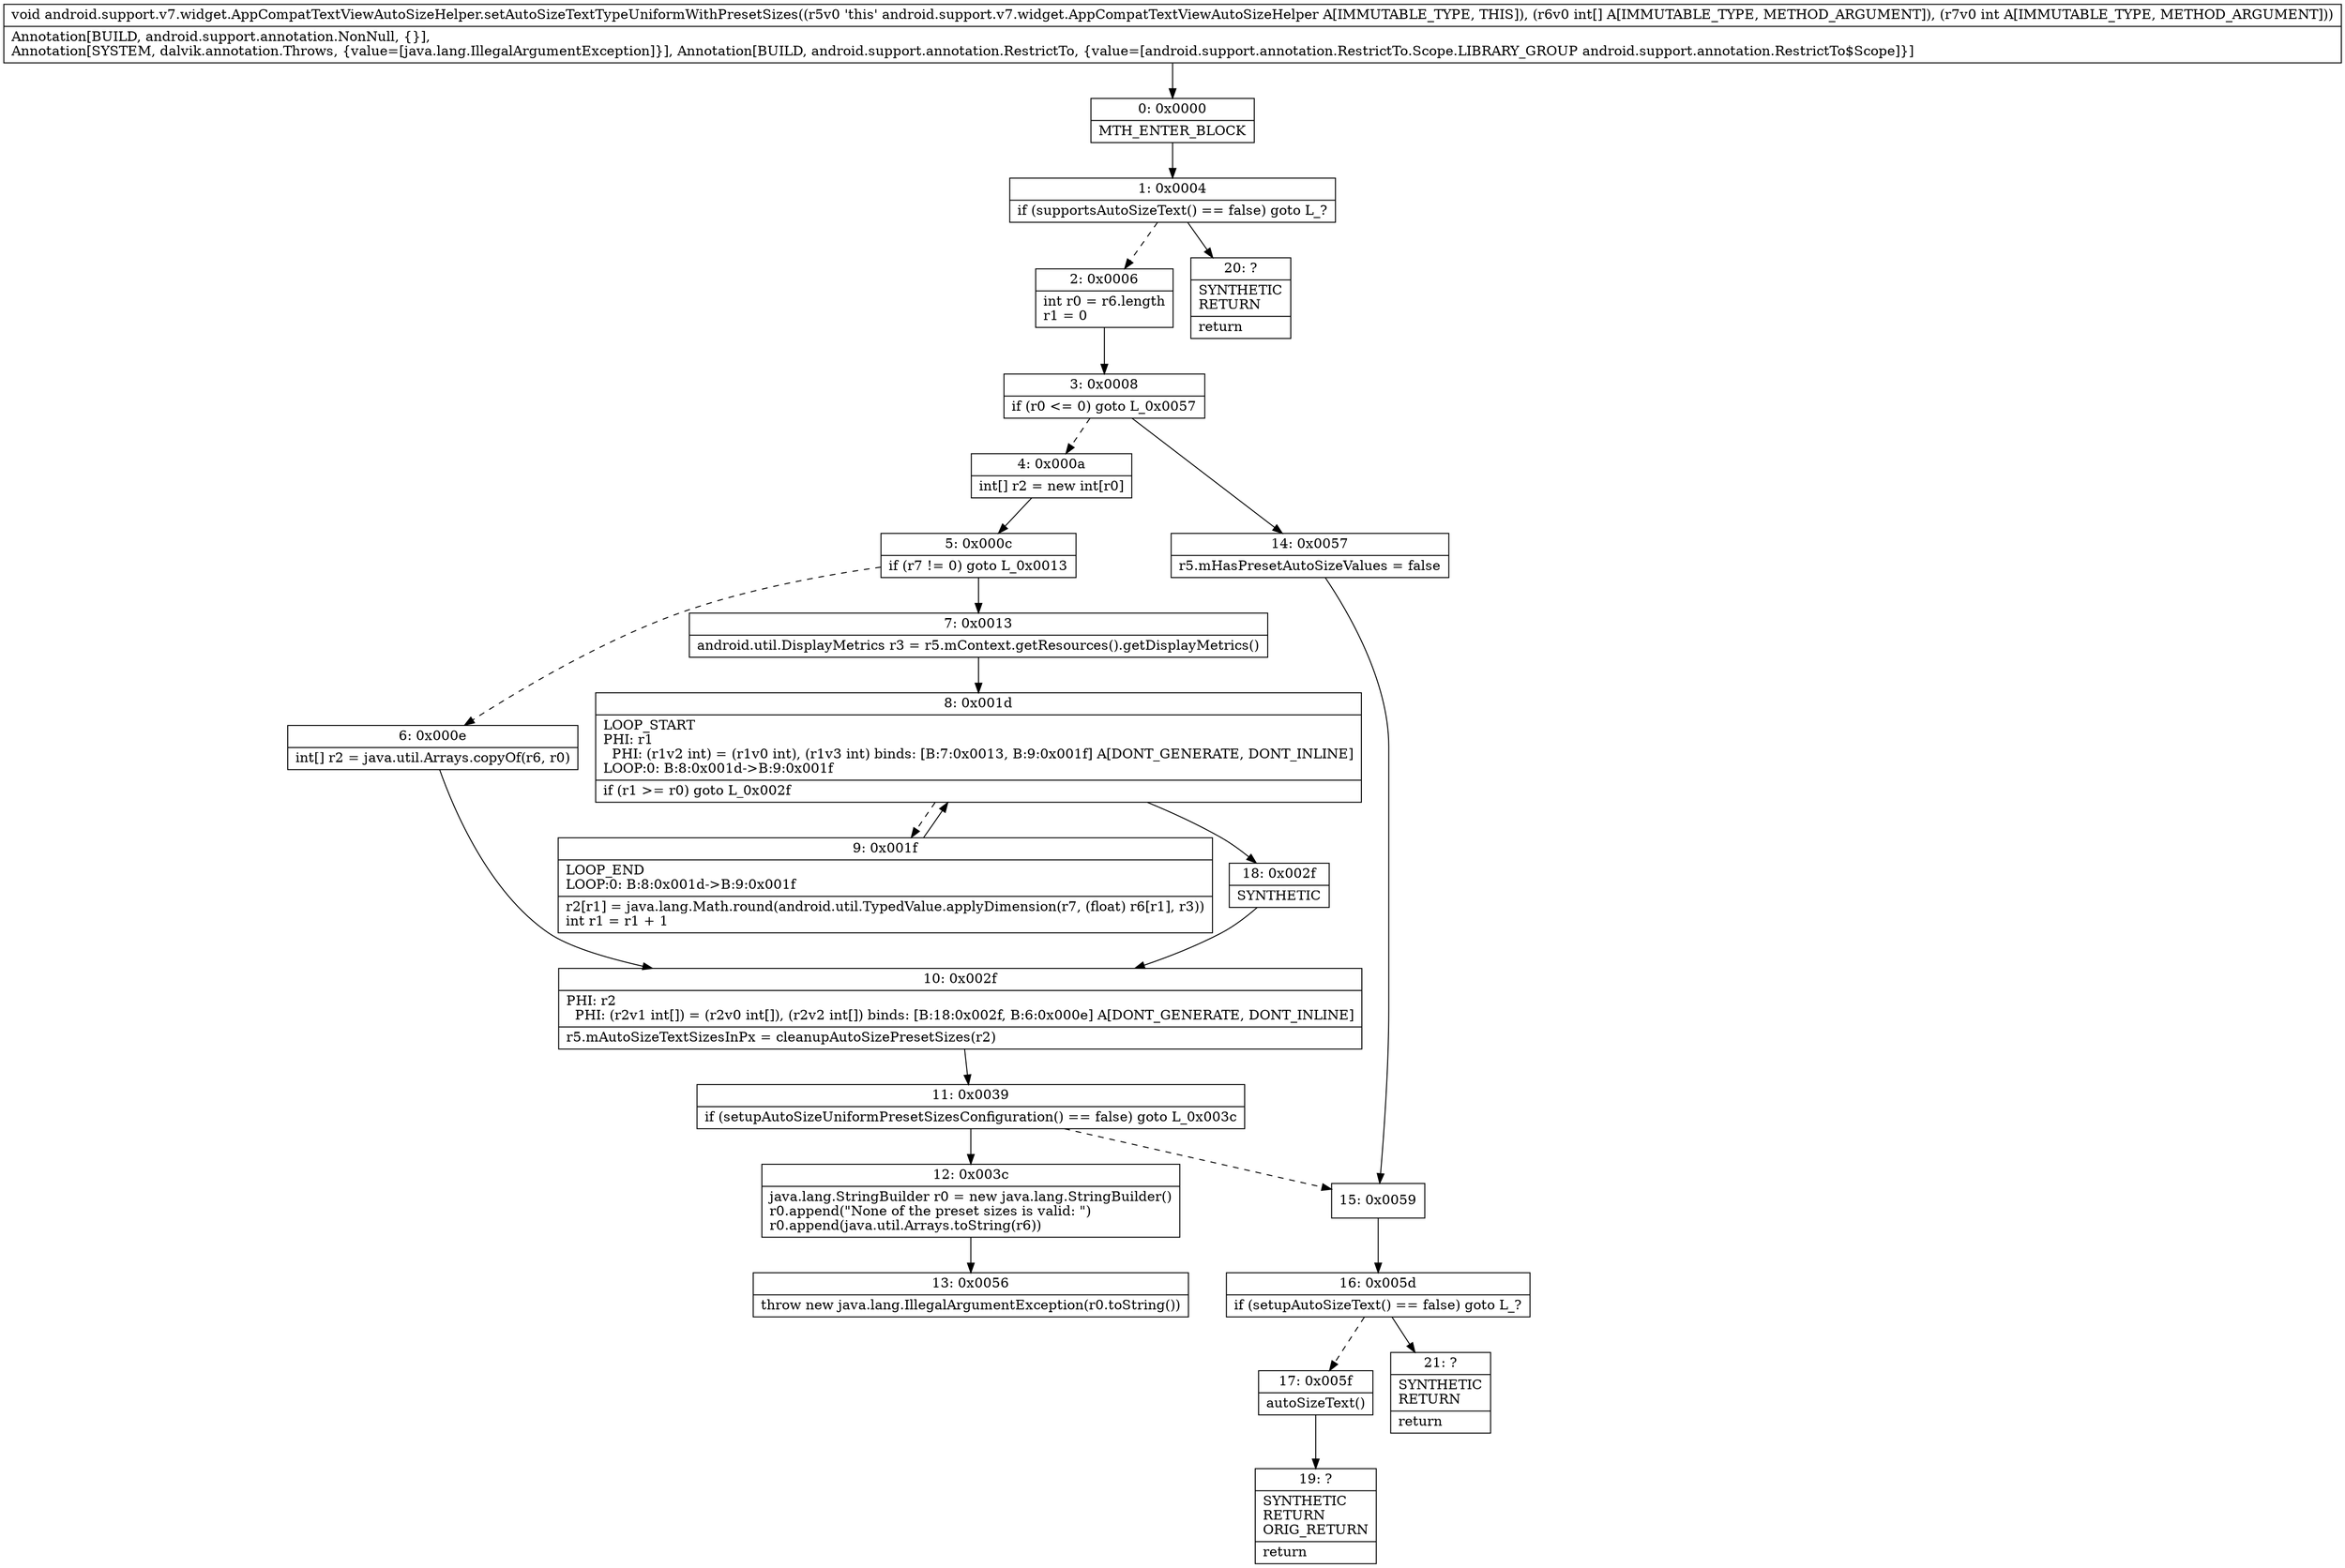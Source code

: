 digraph "CFG forandroid.support.v7.widget.AppCompatTextViewAutoSizeHelper.setAutoSizeTextTypeUniformWithPresetSizes([II)V" {
Node_0 [shape=record,label="{0\:\ 0x0000|MTH_ENTER_BLOCK\l}"];
Node_1 [shape=record,label="{1\:\ 0x0004|if (supportsAutoSizeText() == false) goto L_?\l}"];
Node_2 [shape=record,label="{2\:\ 0x0006|int r0 = r6.length\lr1 = 0\l}"];
Node_3 [shape=record,label="{3\:\ 0x0008|if (r0 \<= 0) goto L_0x0057\l}"];
Node_4 [shape=record,label="{4\:\ 0x000a|int[] r2 = new int[r0]\l}"];
Node_5 [shape=record,label="{5\:\ 0x000c|if (r7 != 0) goto L_0x0013\l}"];
Node_6 [shape=record,label="{6\:\ 0x000e|int[] r2 = java.util.Arrays.copyOf(r6, r0)\l}"];
Node_7 [shape=record,label="{7\:\ 0x0013|android.util.DisplayMetrics r3 = r5.mContext.getResources().getDisplayMetrics()\l}"];
Node_8 [shape=record,label="{8\:\ 0x001d|LOOP_START\lPHI: r1 \l  PHI: (r1v2 int) = (r1v0 int), (r1v3 int) binds: [B:7:0x0013, B:9:0x001f] A[DONT_GENERATE, DONT_INLINE]\lLOOP:0: B:8:0x001d\-\>B:9:0x001f\l|if (r1 \>= r0) goto L_0x002f\l}"];
Node_9 [shape=record,label="{9\:\ 0x001f|LOOP_END\lLOOP:0: B:8:0x001d\-\>B:9:0x001f\l|r2[r1] = java.lang.Math.round(android.util.TypedValue.applyDimension(r7, (float) r6[r1], r3))\lint r1 = r1 + 1\l}"];
Node_10 [shape=record,label="{10\:\ 0x002f|PHI: r2 \l  PHI: (r2v1 int[]) = (r2v0 int[]), (r2v2 int[]) binds: [B:18:0x002f, B:6:0x000e] A[DONT_GENERATE, DONT_INLINE]\l|r5.mAutoSizeTextSizesInPx = cleanupAutoSizePresetSizes(r2)\l}"];
Node_11 [shape=record,label="{11\:\ 0x0039|if (setupAutoSizeUniformPresetSizesConfiguration() == false) goto L_0x003c\l}"];
Node_12 [shape=record,label="{12\:\ 0x003c|java.lang.StringBuilder r0 = new java.lang.StringBuilder()\lr0.append(\"None of the preset sizes is valid: \")\lr0.append(java.util.Arrays.toString(r6))\l}"];
Node_13 [shape=record,label="{13\:\ 0x0056|throw new java.lang.IllegalArgumentException(r0.toString())\l}"];
Node_14 [shape=record,label="{14\:\ 0x0057|r5.mHasPresetAutoSizeValues = false\l}"];
Node_15 [shape=record,label="{15\:\ 0x0059}"];
Node_16 [shape=record,label="{16\:\ 0x005d|if (setupAutoSizeText() == false) goto L_?\l}"];
Node_17 [shape=record,label="{17\:\ 0x005f|autoSizeText()\l}"];
Node_18 [shape=record,label="{18\:\ 0x002f|SYNTHETIC\l}"];
Node_19 [shape=record,label="{19\:\ ?|SYNTHETIC\lRETURN\lORIG_RETURN\l|return\l}"];
Node_20 [shape=record,label="{20\:\ ?|SYNTHETIC\lRETURN\l|return\l}"];
Node_21 [shape=record,label="{21\:\ ?|SYNTHETIC\lRETURN\l|return\l}"];
MethodNode[shape=record,label="{void android.support.v7.widget.AppCompatTextViewAutoSizeHelper.setAutoSizeTextTypeUniformWithPresetSizes((r5v0 'this' android.support.v7.widget.AppCompatTextViewAutoSizeHelper A[IMMUTABLE_TYPE, THIS]), (r6v0 int[] A[IMMUTABLE_TYPE, METHOD_ARGUMENT]), (r7v0 int A[IMMUTABLE_TYPE, METHOD_ARGUMENT]))  | Annotation[BUILD, android.support.annotation.NonNull, \{\}], \lAnnotation[SYSTEM, dalvik.annotation.Throws, \{value=[java.lang.IllegalArgumentException]\}], Annotation[BUILD, android.support.annotation.RestrictTo, \{value=[android.support.annotation.RestrictTo.Scope.LIBRARY_GROUP android.support.annotation.RestrictTo$Scope]\}]\l}"];
MethodNode -> Node_0;
Node_0 -> Node_1;
Node_1 -> Node_2[style=dashed];
Node_1 -> Node_20;
Node_2 -> Node_3;
Node_3 -> Node_4[style=dashed];
Node_3 -> Node_14;
Node_4 -> Node_5;
Node_5 -> Node_6[style=dashed];
Node_5 -> Node_7;
Node_6 -> Node_10;
Node_7 -> Node_8;
Node_8 -> Node_9[style=dashed];
Node_8 -> Node_18;
Node_9 -> Node_8;
Node_10 -> Node_11;
Node_11 -> Node_12;
Node_11 -> Node_15[style=dashed];
Node_12 -> Node_13;
Node_14 -> Node_15;
Node_15 -> Node_16;
Node_16 -> Node_17[style=dashed];
Node_16 -> Node_21;
Node_17 -> Node_19;
Node_18 -> Node_10;
}

